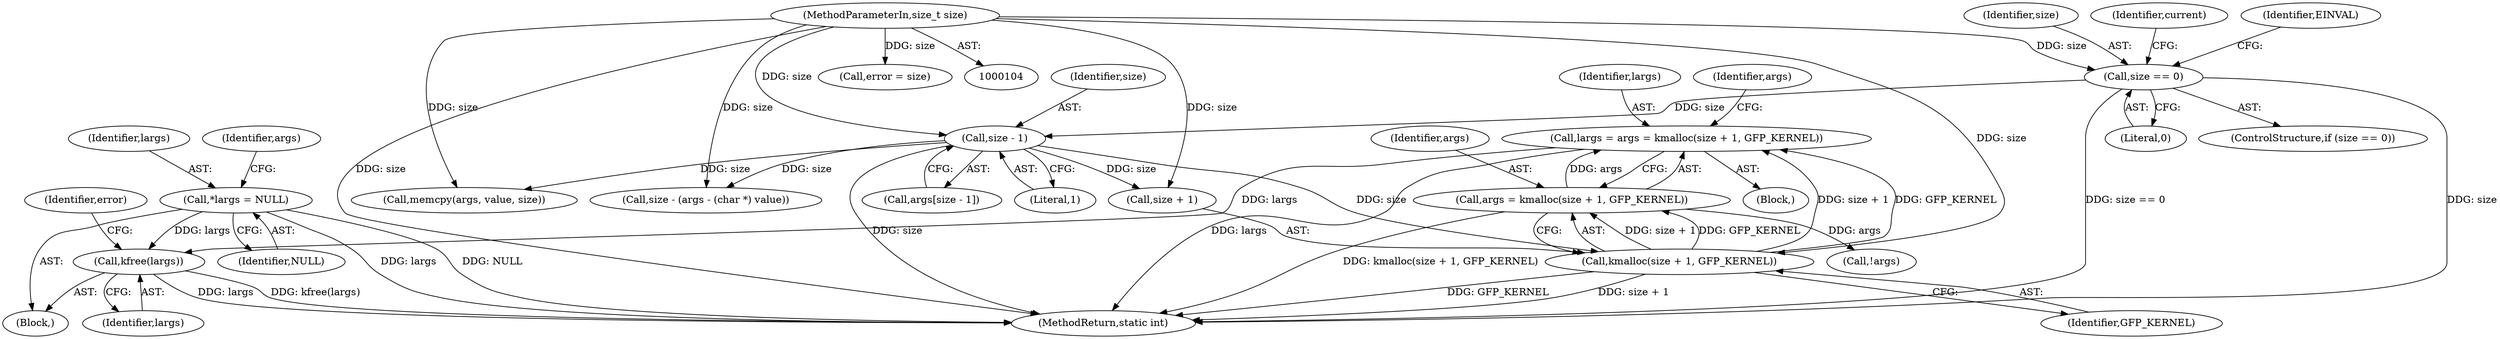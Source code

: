 digraph "0_linux_30a46a4647fd1df9cf52e43bf467f0d9265096ca@API" {
"1000306" [label="(Call,kfree(largs))"];
"1000114" [label="(Call,*largs = NULL)"];
"1000146" [label="(Call,largs = args = kmalloc(size + 1, GFP_KERNEL))"];
"1000148" [label="(Call,args = kmalloc(size + 1, GFP_KERNEL))"];
"1000150" [label="(Call,kmalloc(size + 1, GFP_KERNEL))"];
"1000141" [label="(Call,size - 1)"];
"1000124" [label="(Call,size == 0)"];
"1000108" [label="(MethodParameterIn,size_t size)"];
"1000157" [label="(Identifier,args)"];
"1000154" [label="(Identifier,GFP_KERNEL)"];
"1000141" [label="(Call,size - 1)"];
"1000142" [label="(Identifier,size)"];
"1000119" [label="(Identifier,args)"];
"1000156" [label="(Call,!args)"];
"1000108" [label="(MethodParameterIn,size_t size)"];
"1000115" [label="(Identifier,largs)"];
"1000123" [label="(ControlStructure,if (size == 0))"];
"1000161" [label="(Call,memcpy(args, value, size))"];
"1000129" [label="(Identifier,EINVAL)"];
"1000150" [label="(Call,kmalloc(size + 1, GFP_KERNEL))"];
"1000151" [label="(Call,size + 1)"];
"1000351" [label="(MethodReturn,static int)"];
"1000147" [label="(Identifier,largs)"];
"1000309" [label="(Identifier,error)"];
"1000145" [label="(Block,)"];
"1000149" [label="(Identifier,args)"];
"1000126" [label="(Literal,0)"];
"1000199" [label="(Call,size - (args - (char *) value))"];
"1000125" [label="(Identifier,size)"];
"1000132" [label="(Identifier,current)"];
"1000116" [label="(Identifier,NULL)"];
"1000306" [label="(Call,kfree(largs))"];
"1000139" [label="(Call,args[size - 1])"];
"1000307" [label="(Identifier,largs)"];
"1000148" [label="(Call,args = kmalloc(size + 1, GFP_KERNEL))"];
"1000114" [label="(Call,*largs = NULL)"];
"1000146" [label="(Call,largs = args = kmalloc(size + 1, GFP_KERNEL))"];
"1000143" [label="(Literal,1)"];
"1000302" [label="(Call,error = size)"];
"1000109" [label="(Block,)"];
"1000124" [label="(Call,size == 0)"];
"1000306" -> "1000109"  [label="AST: "];
"1000306" -> "1000307"  [label="CFG: "];
"1000307" -> "1000306"  [label="AST: "];
"1000309" -> "1000306"  [label="CFG: "];
"1000306" -> "1000351"  [label="DDG: largs"];
"1000306" -> "1000351"  [label="DDG: kfree(largs)"];
"1000114" -> "1000306"  [label="DDG: largs"];
"1000146" -> "1000306"  [label="DDG: largs"];
"1000114" -> "1000109"  [label="AST: "];
"1000114" -> "1000116"  [label="CFG: "];
"1000115" -> "1000114"  [label="AST: "];
"1000116" -> "1000114"  [label="AST: "];
"1000119" -> "1000114"  [label="CFG: "];
"1000114" -> "1000351"  [label="DDG: largs"];
"1000114" -> "1000351"  [label="DDG: NULL"];
"1000146" -> "1000145"  [label="AST: "];
"1000146" -> "1000148"  [label="CFG: "];
"1000147" -> "1000146"  [label="AST: "];
"1000148" -> "1000146"  [label="AST: "];
"1000157" -> "1000146"  [label="CFG: "];
"1000146" -> "1000351"  [label="DDG: largs"];
"1000148" -> "1000146"  [label="DDG: args"];
"1000150" -> "1000146"  [label="DDG: size + 1"];
"1000150" -> "1000146"  [label="DDG: GFP_KERNEL"];
"1000148" -> "1000150"  [label="CFG: "];
"1000149" -> "1000148"  [label="AST: "];
"1000150" -> "1000148"  [label="AST: "];
"1000148" -> "1000351"  [label="DDG: kmalloc(size + 1, GFP_KERNEL)"];
"1000150" -> "1000148"  [label="DDG: size + 1"];
"1000150" -> "1000148"  [label="DDG: GFP_KERNEL"];
"1000148" -> "1000156"  [label="DDG: args"];
"1000150" -> "1000154"  [label="CFG: "];
"1000151" -> "1000150"  [label="AST: "];
"1000154" -> "1000150"  [label="AST: "];
"1000150" -> "1000351"  [label="DDG: GFP_KERNEL"];
"1000150" -> "1000351"  [label="DDG: size + 1"];
"1000141" -> "1000150"  [label="DDG: size"];
"1000108" -> "1000150"  [label="DDG: size"];
"1000141" -> "1000139"  [label="AST: "];
"1000141" -> "1000143"  [label="CFG: "];
"1000142" -> "1000141"  [label="AST: "];
"1000143" -> "1000141"  [label="AST: "];
"1000139" -> "1000141"  [label="CFG: "];
"1000141" -> "1000351"  [label="DDG: size"];
"1000124" -> "1000141"  [label="DDG: size"];
"1000108" -> "1000141"  [label="DDG: size"];
"1000141" -> "1000151"  [label="DDG: size"];
"1000141" -> "1000161"  [label="DDG: size"];
"1000141" -> "1000199"  [label="DDG: size"];
"1000124" -> "1000123"  [label="AST: "];
"1000124" -> "1000126"  [label="CFG: "];
"1000125" -> "1000124"  [label="AST: "];
"1000126" -> "1000124"  [label="AST: "];
"1000129" -> "1000124"  [label="CFG: "];
"1000132" -> "1000124"  [label="CFG: "];
"1000124" -> "1000351"  [label="DDG: size"];
"1000124" -> "1000351"  [label="DDG: size == 0"];
"1000108" -> "1000124"  [label="DDG: size"];
"1000108" -> "1000104"  [label="AST: "];
"1000108" -> "1000351"  [label="DDG: size"];
"1000108" -> "1000151"  [label="DDG: size"];
"1000108" -> "1000161"  [label="DDG: size"];
"1000108" -> "1000199"  [label="DDG: size"];
"1000108" -> "1000302"  [label="DDG: size"];
}
